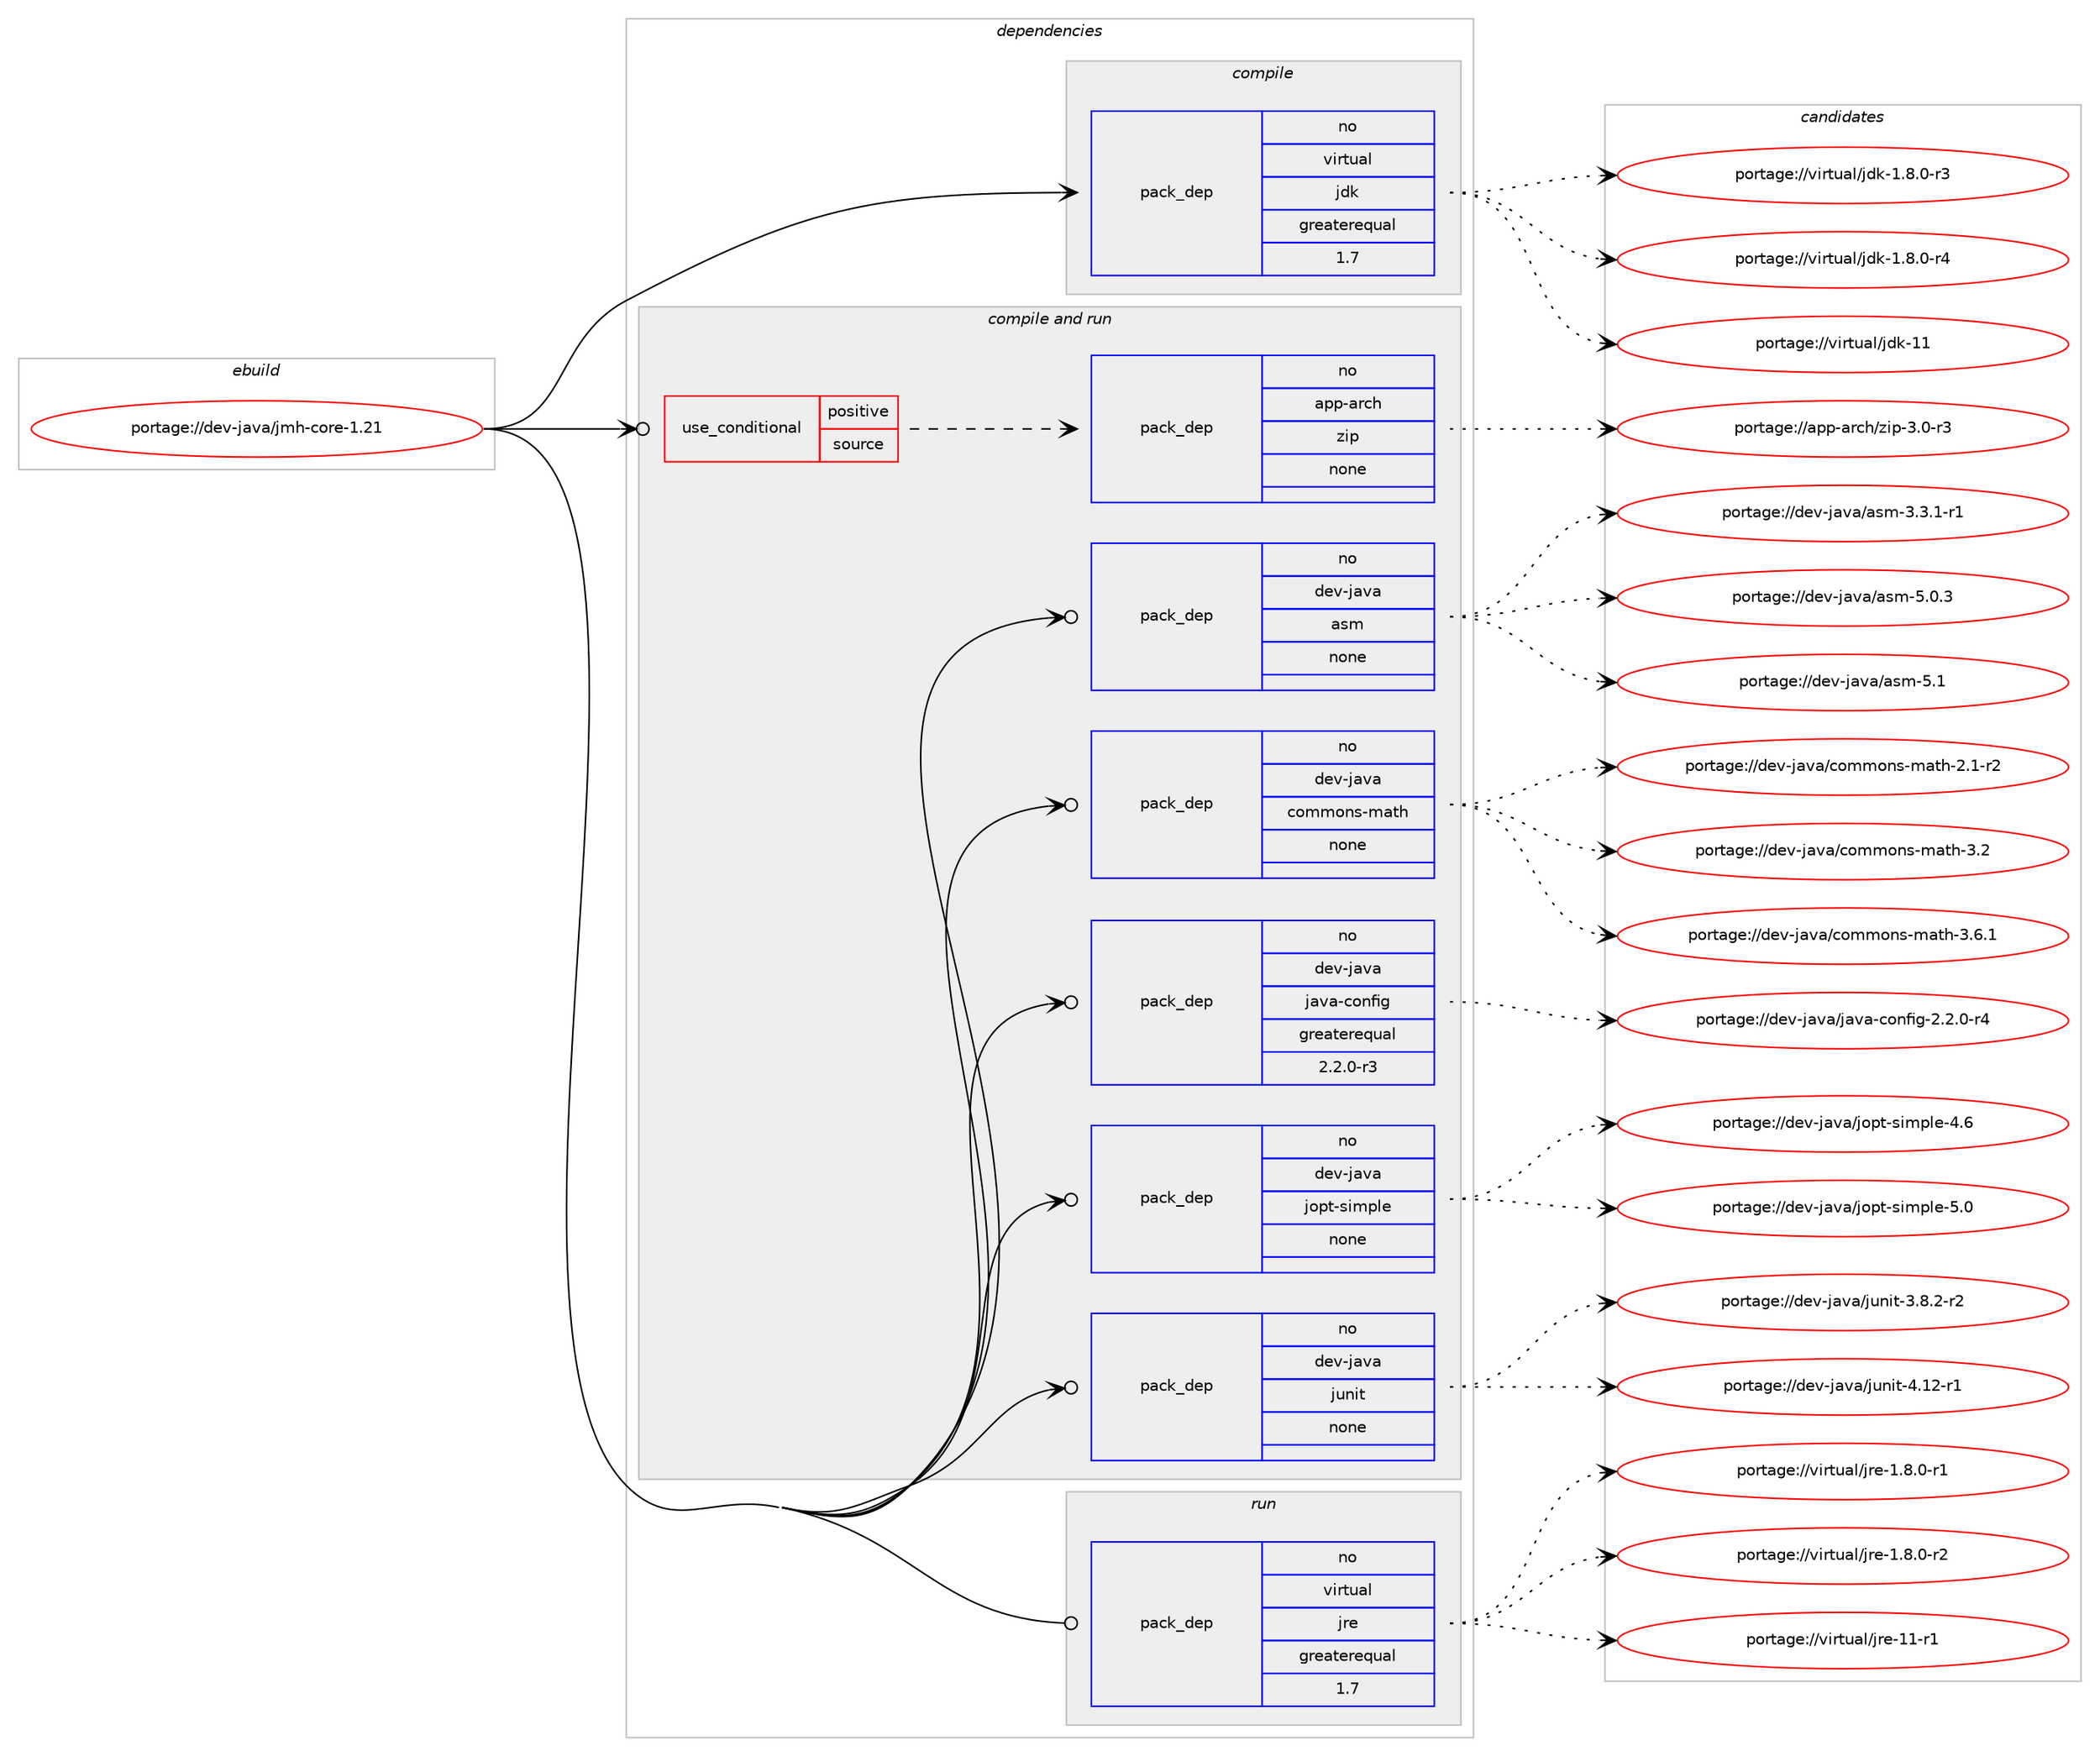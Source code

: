 digraph prolog {

# *************
# Graph options
# *************

newrank=true;
concentrate=true;
compound=true;
graph [rankdir=LR,fontname=Helvetica,fontsize=10,ranksep=1.5];#, ranksep=2.5, nodesep=0.2];
edge  [arrowhead=vee];
node  [fontname=Helvetica,fontsize=10];

# **********
# The ebuild
# **********

subgraph cluster_leftcol {
color=gray;
rank=same;
label=<<i>ebuild</i>>;
id [label="portage://dev-java/jmh-core-1.21", color=red, width=4, href="../dev-java/jmh-core-1.21.svg"];
}

# ****************
# The dependencies
# ****************

subgraph cluster_midcol {
color=gray;
label=<<i>dependencies</i>>;
subgraph cluster_compile {
fillcolor="#eeeeee";
style=filled;
label=<<i>compile</i>>;
subgraph pack68364 {
dependency89606 [label=<<TABLE BORDER="0" CELLBORDER="1" CELLSPACING="0" CELLPADDING="4" WIDTH="220"><TR><TD ROWSPAN="6" CELLPADDING="30">pack_dep</TD></TR><TR><TD WIDTH="110">no</TD></TR><TR><TD>virtual</TD></TR><TR><TD>jdk</TD></TR><TR><TD>greaterequal</TD></TR><TR><TD>1.7</TD></TR></TABLE>>, shape=none, color=blue];
}
id:e -> dependency89606:w [weight=20,style="solid",arrowhead="vee"];
}
subgraph cluster_compileandrun {
fillcolor="#eeeeee";
style=filled;
label=<<i>compile and run</i>>;
subgraph cond18525 {
dependency89607 [label=<<TABLE BORDER="0" CELLBORDER="1" CELLSPACING="0" CELLPADDING="4"><TR><TD ROWSPAN="3" CELLPADDING="10">use_conditional</TD></TR><TR><TD>positive</TD></TR><TR><TD>source</TD></TR></TABLE>>, shape=none, color=red];
subgraph pack68365 {
dependency89608 [label=<<TABLE BORDER="0" CELLBORDER="1" CELLSPACING="0" CELLPADDING="4" WIDTH="220"><TR><TD ROWSPAN="6" CELLPADDING="30">pack_dep</TD></TR><TR><TD WIDTH="110">no</TD></TR><TR><TD>app-arch</TD></TR><TR><TD>zip</TD></TR><TR><TD>none</TD></TR><TR><TD></TD></TR></TABLE>>, shape=none, color=blue];
}
dependency89607:e -> dependency89608:w [weight=20,style="dashed",arrowhead="vee"];
}
id:e -> dependency89607:w [weight=20,style="solid",arrowhead="odotvee"];
subgraph pack68366 {
dependency89609 [label=<<TABLE BORDER="0" CELLBORDER="1" CELLSPACING="0" CELLPADDING="4" WIDTH="220"><TR><TD ROWSPAN="6" CELLPADDING="30">pack_dep</TD></TR><TR><TD WIDTH="110">no</TD></TR><TR><TD>dev-java</TD></TR><TR><TD>asm</TD></TR><TR><TD>none</TD></TR><TR><TD></TD></TR></TABLE>>, shape=none, color=blue];
}
id:e -> dependency89609:w [weight=20,style="solid",arrowhead="odotvee"];
subgraph pack68367 {
dependency89610 [label=<<TABLE BORDER="0" CELLBORDER="1" CELLSPACING="0" CELLPADDING="4" WIDTH="220"><TR><TD ROWSPAN="6" CELLPADDING="30">pack_dep</TD></TR><TR><TD WIDTH="110">no</TD></TR><TR><TD>dev-java</TD></TR><TR><TD>commons-math</TD></TR><TR><TD>none</TD></TR><TR><TD></TD></TR></TABLE>>, shape=none, color=blue];
}
id:e -> dependency89610:w [weight=20,style="solid",arrowhead="odotvee"];
subgraph pack68368 {
dependency89611 [label=<<TABLE BORDER="0" CELLBORDER="1" CELLSPACING="0" CELLPADDING="4" WIDTH="220"><TR><TD ROWSPAN="6" CELLPADDING="30">pack_dep</TD></TR><TR><TD WIDTH="110">no</TD></TR><TR><TD>dev-java</TD></TR><TR><TD>java-config</TD></TR><TR><TD>greaterequal</TD></TR><TR><TD>2.2.0-r3</TD></TR></TABLE>>, shape=none, color=blue];
}
id:e -> dependency89611:w [weight=20,style="solid",arrowhead="odotvee"];
subgraph pack68369 {
dependency89612 [label=<<TABLE BORDER="0" CELLBORDER="1" CELLSPACING="0" CELLPADDING="4" WIDTH="220"><TR><TD ROWSPAN="6" CELLPADDING="30">pack_dep</TD></TR><TR><TD WIDTH="110">no</TD></TR><TR><TD>dev-java</TD></TR><TR><TD>jopt-simple</TD></TR><TR><TD>none</TD></TR><TR><TD></TD></TR></TABLE>>, shape=none, color=blue];
}
id:e -> dependency89612:w [weight=20,style="solid",arrowhead="odotvee"];
subgraph pack68370 {
dependency89613 [label=<<TABLE BORDER="0" CELLBORDER="1" CELLSPACING="0" CELLPADDING="4" WIDTH="220"><TR><TD ROWSPAN="6" CELLPADDING="30">pack_dep</TD></TR><TR><TD WIDTH="110">no</TD></TR><TR><TD>dev-java</TD></TR><TR><TD>junit</TD></TR><TR><TD>none</TD></TR><TR><TD></TD></TR></TABLE>>, shape=none, color=blue];
}
id:e -> dependency89613:w [weight=20,style="solid",arrowhead="odotvee"];
}
subgraph cluster_run {
fillcolor="#eeeeee";
style=filled;
label=<<i>run</i>>;
subgraph pack68371 {
dependency89614 [label=<<TABLE BORDER="0" CELLBORDER="1" CELLSPACING="0" CELLPADDING="4" WIDTH="220"><TR><TD ROWSPAN="6" CELLPADDING="30">pack_dep</TD></TR><TR><TD WIDTH="110">no</TD></TR><TR><TD>virtual</TD></TR><TR><TD>jre</TD></TR><TR><TD>greaterequal</TD></TR><TR><TD>1.7</TD></TR></TABLE>>, shape=none, color=blue];
}
id:e -> dependency89614:w [weight=20,style="solid",arrowhead="odot"];
}
}

# **************
# The candidates
# **************

subgraph cluster_choices {
rank=same;
color=gray;
label=<<i>candidates</i>>;

subgraph choice68364 {
color=black;
nodesep=1;
choiceportage11810511411611797108471061001074549465646484511451 [label="portage://virtual/jdk-1.8.0-r3", color=red, width=4,href="../virtual/jdk-1.8.0-r3.svg"];
choiceportage11810511411611797108471061001074549465646484511452 [label="portage://virtual/jdk-1.8.0-r4", color=red, width=4,href="../virtual/jdk-1.8.0-r4.svg"];
choiceportage1181051141161179710847106100107454949 [label="portage://virtual/jdk-11", color=red, width=4,href="../virtual/jdk-11.svg"];
dependency89606:e -> choiceportage11810511411611797108471061001074549465646484511451:w [style=dotted,weight="100"];
dependency89606:e -> choiceportage11810511411611797108471061001074549465646484511452:w [style=dotted,weight="100"];
dependency89606:e -> choiceportage1181051141161179710847106100107454949:w [style=dotted,weight="100"];
}
subgraph choice68365 {
color=black;
nodesep=1;
choiceportage9711211245971149910447122105112455146484511451 [label="portage://app-arch/zip-3.0-r3", color=red, width=4,href="../app-arch/zip-3.0-r3.svg"];
dependency89608:e -> choiceportage9711211245971149910447122105112455146484511451:w [style=dotted,weight="100"];
}
subgraph choice68366 {
color=black;
nodesep=1;
choiceportage10010111845106971189747971151094551465146494511449 [label="portage://dev-java/asm-3.3.1-r1", color=red, width=4,href="../dev-java/asm-3.3.1-r1.svg"];
choiceportage1001011184510697118974797115109455346484651 [label="portage://dev-java/asm-5.0.3", color=red, width=4,href="../dev-java/asm-5.0.3.svg"];
choiceportage100101118451069711897479711510945534649 [label="portage://dev-java/asm-5.1", color=red, width=4,href="../dev-java/asm-5.1.svg"];
dependency89609:e -> choiceportage10010111845106971189747971151094551465146494511449:w [style=dotted,weight="100"];
dependency89609:e -> choiceportage1001011184510697118974797115109455346484651:w [style=dotted,weight="100"];
dependency89609:e -> choiceportage100101118451069711897479711510945534649:w [style=dotted,weight="100"];
}
subgraph choice68367 {
color=black;
nodesep=1;
choiceportage10010111845106971189747991111091091111101154510997116104455046494511450 [label="portage://dev-java/commons-math-2.1-r2", color=red, width=4,href="../dev-java/commons-math-2.1-r2.svg"];
choiceportage1001011184510697118974799111109109111110115451099711610445514650 [label="portage://dev-java/commons-math-3.2", color=red, width=4,href="../dev-java/commons-math-3.2.svg"];
choiceportage10010111845106971189747991111091091111101154510997116104455146544649 [label="portage://dev-java/commons-math-3.6.1", color=red, width=4,href="../dev-java/commons-math-3.6.1.svg"];
dependency89610:e -> choiceportage10010111845106971189747991111091091111101154510997116104455046494511450:w [style=dotted,weight="100"];
dependency89610:e -> choiceportage1001011184510697118974799111109109111110115451099711610445514650:w [style=dotted,weight="100"];
dependency89610:e -> choiceportage10010111845106971189747991111091091111101154510997116104455146544649:w [style=dotted,weight="100"];
}
subgraph choice68368 {
color=black;
nodesep=1;
choiceportage10010111845106971189747106971189745991111101021051034550465046484511452 [label="portage://dev-java/java-config-2.2.0-r4", color=red, width=4,href="../dev-java/java-config-2.2.0-r4.svg"];
dependency89611:e -> choiceportage10010111845106971189747106971189745991111101021051034550465046484511452:w [style=dotted,weight="100"];
}
subgraph choice68369 {
color=black;
nodesep=1;
choiceportage100101118451069711897471061111121164511510510911210810145524654 [label="portage://dev-java/jopt-simple-4.6", color=red, width=4,href="../dev-java/jopt-simple-4.6.svg"];
choiceportage100101118451069711897471061111121164511510510911210810145534648 [label="portage://dev-java/jopt-simple-5.0", color=red, width=4,href="../dev-java/jopt-simple-5.0.svg"];
dependency89612:e -> choiceportage100101118451069711897471061111121164511510510911210810145524654:w [style=dotted,weight="100"];
dependency89612:e -> choiceportage100101118451069711897471061111121164511510510911210810145534648:w [style=dotted,weight="100"];
}
subgraph choice68370 {
color=black;
nodesep=1;
choiceportage100101118451069711897471061171101051164551465646504511450 [label="portage://dev-java/junit-3.8.2-r2", color=red, width=4,href="../dev-java/junit-3.8.2-r2.svg"];
choiceportage1001011184510697118974710611711010511645524649504511449 [label="portage://dev-java/junit-4.12-r1", color=red, width=4,href="../dev-java/junit-4.12-r1.svg"];
dependency89613:e -> choiceportage100101118451069711897471061171101051164551465646504511450:w [style=dotted,weight="100"];
dependency89613:e -> choiceportage1001011184510697118974710611711010511645524649504511449:w [style=dotted,weight="100"];
}
subgraph choice68371 {
color=black;
nodesep=1;
choiceportage11810511411611797108471061141014549465646484511449 [label="portage://virtual/jre-1.8.0-r1", color=red, width=4,href="../virtual/jre-1.8.0-r1.svg"];
choiceportage11810511411611797108471061141014549465646484511450 [label="portage://virtual/jre-1.8.0-r2", color=red, width=4,href="../virtual/jre-1.8.0-r2.svg"];
choiceportage11810511411611797108471061141014549494511449 [label="portage://virtual/jre-11-r1", color=red, width=4,href="../virtual/jre-11-r1.svg"];
dependency89614:e -> choiceportage11810511411611797108471061141014549465646484511449:w [style=dotted,weight="100"];
dependency89614:e -> choiceportage11810511411611797108471061141014549465646484511450:w [style=dotted,weight="100"];
dependency89614:e -> choiceportage11810511411611797108471061141014549494511449:w [style=dotted,weight="100"];
}
}

}
